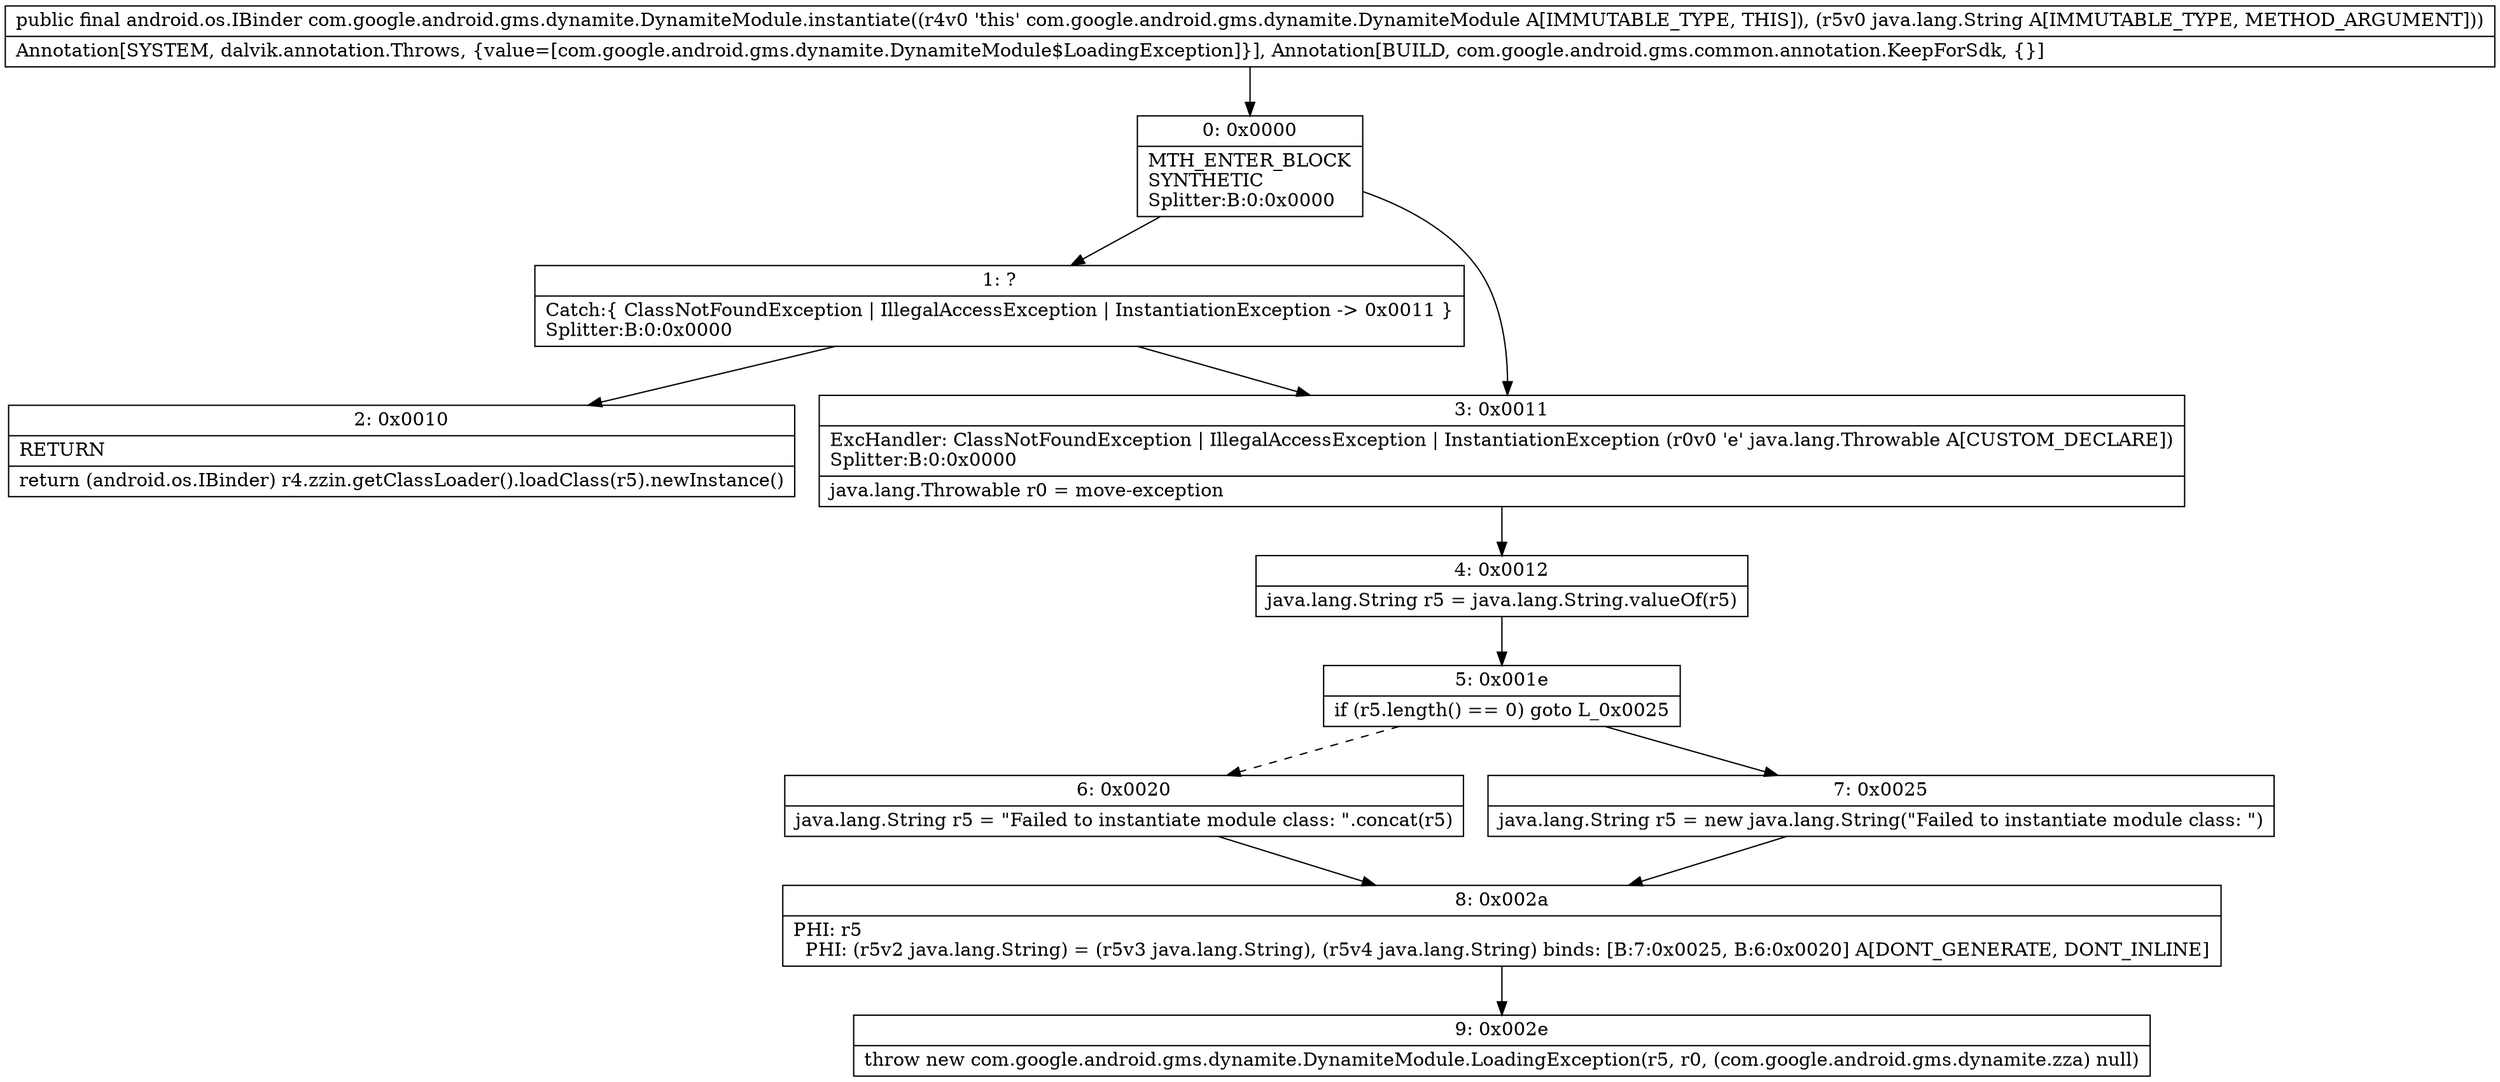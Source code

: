 digraph "CFG forcom.google.android.gms.dynamite.DynamiteModule.instantiate(Ljava\/lang\/String;)Landroid\/os\/IBinder;" {
Node_0 [shape=record,label="{0\:\ 0x0000|MTH_ENTER_BLOCK\lSYNTHETIC\lSplitter:B:0:0x0000\l}"];
Node_1 [shape=record,label="{1\:\ ?|Catch:\{ ClassNotFoundException \| IllegalAccessException \| InstantiationException \-\> 0x0011 \}\lSplitter:B:0:0x0000\l}"];
Node_2 [shape=record,label="{2\:\ 0x0010|RETURN\l|return (android.os.IBinder) r4.zzin.getClassLoader().loadClass(r5).newInstance()\l}"];
Node_3 [shape=record,label="{3\:\ 0x0011|ExcHandler: ClassNotFoundException \| IllegalAccessException \| InstantiationException (r0v0 'e' java.lang.Throwable A[CUSTOM_DECLARE])\lSplitter:B:0:0x0000\l|java.lang.Throwable r0 = move\-exception\l}"];
Node_4 [shape=record,label="{4\:\ 0x0012|java.lang.String r5 = java.lang.String.valueOf(r5)\l}"];
Node_5 [shape=record,label="{5\:\ 0x001e|if (r5.length() == 0) goto L_0x0025\l}"];
Node_6 [shape=record,label="{6\:\ 0x0020|java.lang.String r5 = \"Failed to instantiate module class: \".concat(r5)\l}"];
Node_7 [shape=record,label="{7\:\ 0x0025|java.lang.String r5 = new java.lang.String(\"Failed to instantiate module class: \")\l}"];
Node_8 [shape=record,label="{8\:\ 0x002a|PHI: r5 \l  PHI: (r5v2 java.lang.String) = (r5v3 java.lang.String), (r5v4 java.lang.String) binds: [B:7:0x0025, B:6:0x0020] A[DONT_GENERATE, DONT_INLINE]\l}"];
Node_9 [shape=record,label="{9\:\ 0x002e|throw new com.google.android.gms.dynamite.DynamiteModule.LoadingException(r5, r0, (com.google.android.gms.dynamite.zza) null)\l}"];
MethodNode[shape=record,label="{public final android.os.IBinder com.google.android.gms.dynamite.DynamiteModule.instantiate((r4v0 'this' com.google.android.gms.dynamite.DynamiteModule A[IMMUTABLE_TYPE, THIS]), (r5v0 java.lang.String A[IMMUTABLE_TYPE, METHOD_ARGUMENT]))  | Annotation[SYSTEM, dalvik.annotation.Throws, \{value=[com.google.android.gms.dynamite.DynamiteModule$LoadingException]\}], Annotation[BUILD, com.google.android.gms.common.annotation.KeepForSdk, \{\}]\l}"];
MethodNode -> Node_0;
Node_0 -> Node_1;
Node_0 -> Node_3;
Node_1 -> Node_2;
Node_1 -> Node_3;
Node_3 -> Node_4;
Node_4 -> Node_5;
Node_5 -> Node_6[style=dashed];
Node_5 -> Node_7;
Node_6 -> Node_8;
Node_7 -> Node_8;
Node_8 -> Node_9;
}

